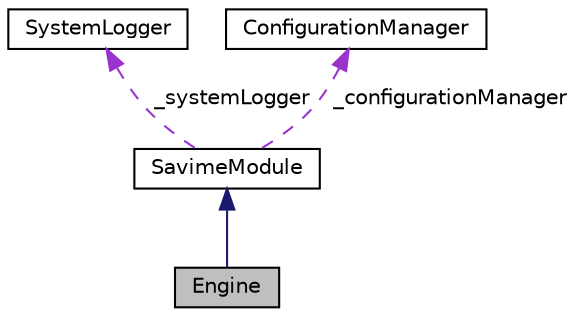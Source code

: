 digraph "Engine"
{
  edge [fontname="Helvetica",fontsize="10",labelfontname="Helvetica",labelfontsize="10"];
  node [fontname="Helvetica",fontsize="10",shape=record];
  Node2 [label="Engine",height=0.2,width=0.4,color="black", fillcolor="grey75", style="filled", fontcolor="black"];
  Node3 -> Node2 [dir="back",color="midnightblue",fontsize="10",style="solid",fontname="Helvetica"];
  Node3 [label="SavimeModule",height=0.2,width=0.4,color="black", fillcolor="white", style="filled",URL="$classSavimeModule.html"];
  Node4 -> Node3 [dir="back",color="darkorchid3",fontsize="10",style="dashed",label=" _systemLogger" ,fontname="Helvetica"];
  Node4 [label="SystemLogger",height=0.2,width=0.4,color="black", fillcolor="white", style="filled",URL="$classSystemLogger.html"];
  Node5 -> Node3 [dir="back",color="darkorchid3",fontsize="10",style="dashed",label=" _configurationManager" ,fontname="Helvetica"];
  Node5 [label="ConfigurationManager",height=0.2,width=0.4,color="black", fillcolor="white", style="filled",URL="$classConfigurationManager.html"];
}
